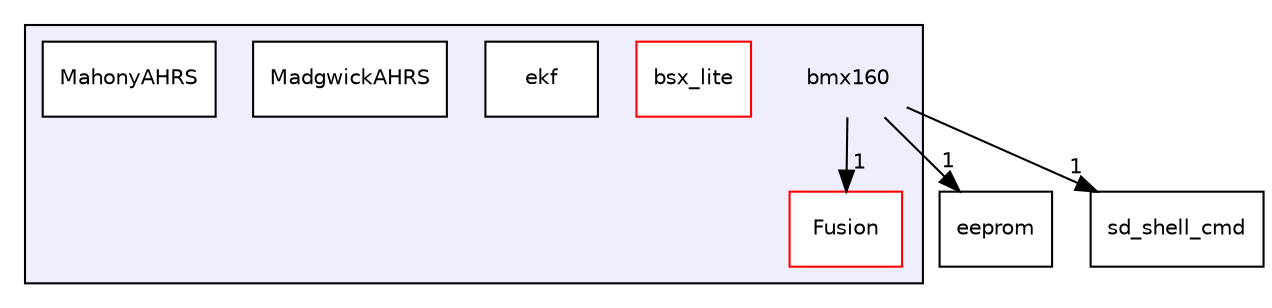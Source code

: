 digraph "bmx160" {
  compound=true
  node [ fontsize="10", fontname="Helvetica"];
  edge [ labelfontsize="10", labelfontname="Helvetica"];
  subgraph clusterdir_304be2c0a07404c0d62199ec42907081 {
    graph [ bgcolor="#eeeeff", pencolor="black", label="" URL="dir_304be2c0a07404c0d62199ec42907081.html"];
    dir_304be2c0a07404c0d62199ec42907081 [shape=plaintext label="bmx160"];
    dir_6abe29cc407faf7f2cac1d9e2e34a257 [shape=box label="bsx_lite" color="red" fillcolor="white" style="filled" URL="dir_6abe29cc407faf7f2cac1d9e2e34a257.html"];
    dir_22c364b2c6e493edbab3e846431f2f0d [shape=box label="ekf" color="black" fillcolor="white" style="filled" URL="dir_22c364b2c6e493edbab3e846431f2f0d.html"];
    dir_14bb47b71cfee9e339d3ce9c0ff28945 [shape=box label="Fusion" color="red" fillcolor="white" style="filled" URL="dir_14bb47b71cfee9e339d3ce9c0ff28945.html"];
    dir_b8028ff02235d345f72acd9ca9759384 [shape=box label="MadgwickAHRS" color="black" fillcolor="white" style="filled" URL="dir_b8028ff02235d345f72acd9ca9759384.html"];
    dir_c9f598e91f77f4ef69457456a66542e7 [shape=box label="MahonyAHRS" color="black" fillcolor="white" style="filled" URL="dir_c9f598e91f77f4ef69457456a66542e7.html"];
  }
  dir_fa753a09c1860d819d579f23f194701b [shape=box label="eeprom" URL="dir_fa753a09c1860d819d579f23f194701b.html"];
  dir_d91d62955b7477f35b9ee8b17e4ea395 [shape=box label="sd_shell_cmd" URL="dir_d91d62955b7477f35b9ee8b17e4ea395.html"];
  dir_304be2c0a07404c0d62199ec42907081->dir_fa753a09c1860d819d579f23f194701b [headlabel="1", labeldistance=1.5 headhref="dir_000001_000014.html"];
  dir_304be2c0a07404c0d62199ec42907081->dir_d91d62955b7477f35b9ee8b17e4ea395 [headlabel="1", labeldistance=1.5 headhref="dir_000001_000025.html"];
  dir_304be2c0a07404c0d62199ec42907081->dir_14bb47b71cfee9e339d3ce9c0ff28945 [headlabel="1", labeldistance=1.5 headhref="dir_000001_000005.html"];
}
